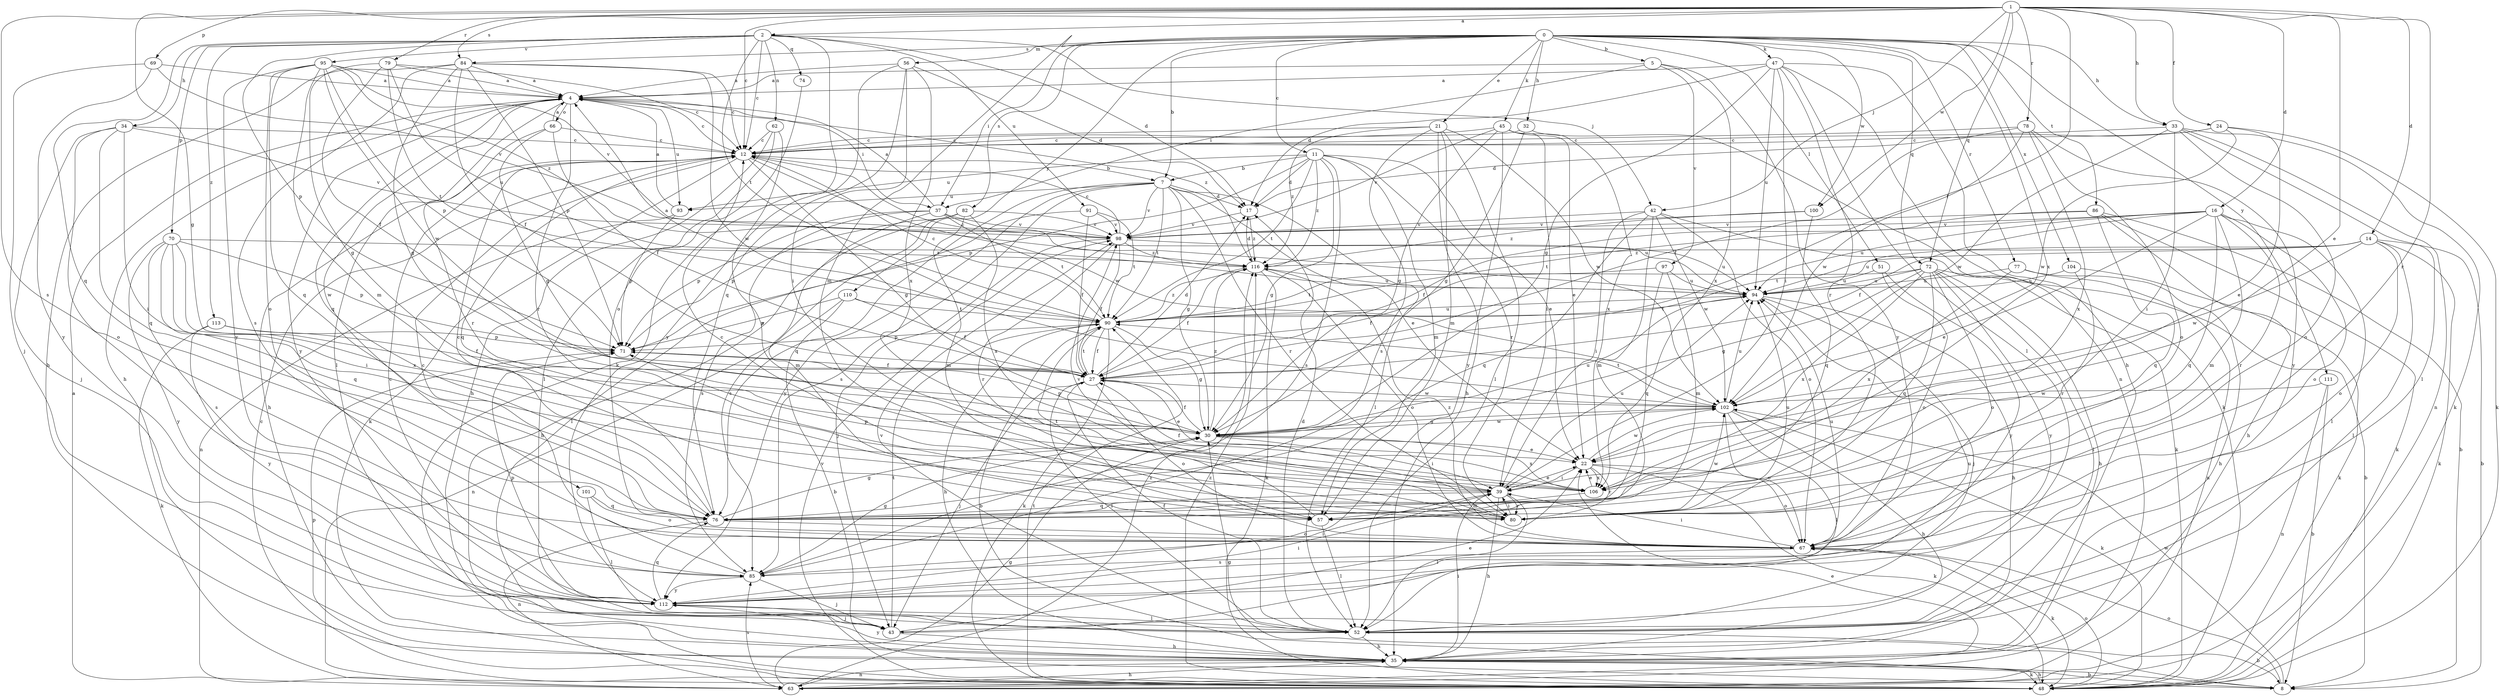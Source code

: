 strict digraph  {
0;
1;
2;
4;
5;
7;
8;
11;
12;
14;
16;
17;
21;
22;
24;
27;
30;
32;
33;
34;
35;
37;
39;
42;
43;
45;
47;
48;
51;
52;
56;
57;
62;
63;
66;
67;
69;
70;
71;
72;
74;
76;
77;
78;
79;
80;
82;
84;
85;
86;
90;
91;
93;
94;
95;
97;
98;
100;
101;
102;
104;
106;
110;
111;
112;
113;
116;
0 -> 5  [label=b];
0 -> 7  [label=b];
0 -> 11  [label=c];
0 -> 21  [label=e];
0 -> 32  [label=h];
0 -> 33  [label=h];
0 -> 37  [label=i];
0 -> 45  [label=k];
0 -> 47  [label=k];
0 -> 51  [label=l];
0 -> 56  [label=m];
0 -> 57  [label=m];
0 -> 72  [label=q];
0 -> 77  [label=r];
0 -> 82  [label=s];
0 -> 84  [label=s];
0 -> 86  [label=t];
0 -> 100  [label=w];
0 -> 104  [label=x];
0 -> 106  [label=x];
0 -> 110  [label=y];
0 -> 111  [label=y];
1 -> 2  [label=a];
1 -> 12  [label=c];
1 -> 14  [label=d];
1 -> 16  [label=d];
1 -> 22  [label=e];
1 -> 24  [label=f];
1 -> 27  [label=f];
1 -> 30  [label=g];
1 -> 33  [label=h];
1 -> 42  [label=j];
1 -> 69  [label=p];
1 -> 72  [label=q];
1 -> 78  [label=r];
1 -> 79  [label=r];
1 -> 80  [label=r];
1 -> 84  [label=s];
1 -> 85  [label=s];
1 -> 100  [label=w];
2 -> 12  [label=c];
2 -> 17  [label=d];
2 -> 34  [label=h];
2 -> 42  [label=j];
2 -> 48  [label=k];
2 -> 62  [label=n];
2 -> 70  [label=p];
2 -> 71  [label=p];
2 -> 74  [label=q];
2 -> 76  [label=q];
2 -> 90  [label=t];
2 -> 91  [label=u];
2 -> 95  [label=v];
2 -> 113  [label=z];
4 -> 12  [label=c];
4 -> 35  [label=h];
4 -> 37  [label=i];
4 -> 52  [label=l];
4 -> 66  [label=o];
4 -> 76  [label=q];
4 -> 80  [label=r];
4 -> 93  [label=u];
4 -> 101  [label=w];
4 -> 112  [label=y];
4 -> 116  [label=z];
5 -> 4  [label=a];
5 -> 37  [label=i];
5 -> 97  [label=v];
5 -> 106  [label=x];
5 -> 112  [label=y];
7 -> 17  [label=d];
7 -> 22  [label=e];
7 -> 30  [label=g];
7 -> 52  [label=l];
7 -> 76  [label=q];
7 -> 80  [label=r];
7 -> 85  [label=s];
7 -> 90  [label=t];
7 -> 93  [label=u];
7 -> 98  [label=v];
7 -> 112  [label=y];
8 -> 30  [label=g];
8 -> 67  [label=o];
8 -> 102  [label=w];
11 -> 7  [label=b];
11 -> 17  [label=d];
11 -> 22  [label=e];
11 -> 30  [label=g];
11 -> 57  [label=m];
11 -> 71  [label=p];
11 -> 80  [label=r];
11 -> 85  [label=s];
11 -> 90  [label=t];
11 -> 93  [label=u];
11 -> 116  [label=z];
12 -> 7  [label=b];
12 -> 30  [label=g];
12 -> 35  [label=h];
12 -> 48  [label=k];
12 -> 76  [label=q];
12 -> 102  [label=w];
14 -> 8  [label=b];
14 -> 48  [label=k];
14 -> 52  [label=l];
14 -> 67  [label=o];
14 -> 90  [label=t];
14 -> 94  [label=u];
14 -> 102  [label=w];
14 -> 116  [label=z];
16 -> 22  [label=e];
16 -> 27  [label=f];
16 -> 52  [label=l];
16 -> 57  [label=m];
16 -> 67  [label=o];
16 -> 76  [label=q];
16 -> 80  [label=r];
16 -> 90  [label=t];
16 -> 94  [label=u];
16 -> 98  [label=v];
17 -> 98  [label=v];
17 -> 116  [label=z];
21 -> 12  [label=c];
21 -> 35  [label=h];
21 -> 52  [label=l];
21 -> 57  [label=m];
21 -> 85  [label=s];
21 -> 102  [label=w];
21 -> 116  [label=z];
22 -> 39  [label=i];
22 -> 48  [label=k];
22 -> 67  [label=o];
22 -> 80  [label=r];
22 -> 102  [label=w];
22 -> 106  [label=x];
24 -> 12  [label=c];
24 -> 17  [label=d];
24 -> 22  [label=e];
24 -> 48  [label=k];
24 -> 102  [label=w];
27 -> 17  [label=d];
27 -> 22  [label=e];
27 -> 43  [label=j];
27 -> 52  [label=l];
27 -> 67  [label=o];
27 -> 90  [label=t];
27 -> 102  [label=w];
30 -> 22  [label=e];
30 -> 27  [label=f];
30 -> 39  [label=i];
30 -> 71  [label=p];
30 -> 94  [label=u];
30 -> 102  [label=w];
30 -> 106  [label=x];
30 -> 116  [label=z];
32 -> 12  [label=c];
32 -> 30  [label=g];
32 -> 48  [label=k];
33 -> 12  [label=c];
33 -> 39  [label=i];
33 -> 48  [label=k];
33 -> 52  [label=l];
33 -> 63  [label=n];
33 -> 67  [label=o];
33 -> 102  [label=w];
34 -> 12  [label=c];
34 -> 39  [label=i];
34 -> 43  [label=j];
34 -> 67  [label=o];
34 -> 76  [label=q];
34 -> 98  [label=v];
35 -> 8  [label=b];
35 -> 39  [label=i];
35 -> 48  [label=k];
35 -> 63  [label=n];
35 -> 112  [label=y];
37 -> 4  [label=a];
37 -> 57  [label=m];
37 -> 71  [label=p];
37 -> 85  [label=s];
37 -> 90  [label=t];
37 -> 94  [label=u];
37 -> 98  [label=v];
39 -> 22  [label=e];
39 -> 27  [label=f];
39 -> 35  [label=h];
39 -> 52  [label=l];
39 -> 76  [label=q];
39 -> 80  [label=r];
39 -> 94  [label=u];
42 -> 39  [label=i];
42 -> 48  [label=k];
42 -> 57  [label=m];
42 -> 67  [label=o];
42 -> 76  [label=q];
42 -> 98  [label=v];
42 -> 102  [label=w];
43 -> 22  [label=e];
43 -> 35  [label=h];
43 -> 90  [label=t];
43 -> 94  [label=u];
45 -> 12  [label=c];
45 -> 22  [label=e];
45 -> 30  [label=g];
45 -> 39  [label=i];
45 -> 98  [label=v];
45 -> 106  [label=x];
45 -> 112  [label=y];
47 -> 4  [label=a];
47 -> 17  [label=d];
47 -> 30  [label=g];
47 -> 35  [label=h];
47 -> 39  [label=i];
47 -> 52  [label=l];
47 -> 63  [label=n];
47 -> 80  [label=r];
47 -> 94  [label=u];
48 -> 12  [label=c];
48 -> 35  [label=h];
48 -> 67  [label=o];
48 -> 71  [label=p];
48 -> 90  [label=t];
48 -> 98  [label=v];
48 -> 116  [label=z];
51 -> 67  [label=o];
51 -> 94  [label=u];
51 -> 112  [label=y];
52 -> 8  [label=b];
52 -> 17  [label=d];
52 -> 27  [label=f];
52 -> 35  [label=h];
52 -> 98  [label=v];
56 -> 4  [label=a];
56 -> 17  [label=d];
56 -> 39  [label=i];
56 -> 76  [label=q];
56 -> 106  [label=x];
56 -> 112  [label=y];
57 -> 52  [label=l];
57 -> 90  [label=t];
62 -> 12  [label=c];
62 -> 35  [label=h];
62 -> 52  [label=l];
62 -> 80  [label=r];
63 -> 4  [label=a];
63 -> 22  [label=e];
63 -> 30  [label=g];
63 -> 35  [label=h];
63 -> 85  [label=s];
63 -> 116  [label=z];
66 -> 4  [label=a];
66 -> 12  [label=c];
66 -> 27  [label=f];
66 -> 30  [label=g];
66 -> 80  [label=r];
67 -> 39  [label=i];
67 -> 48  [label=k];
67 -> 85  [label=s];
67 -> 94  [label=u];
67 -> 116  [label=z];
69 -> 4  [label=a];
69 -> 43  [label=j];
69 -> 98  [label=v];
69 -> 112  [label=y];
70 -> 39  [label=i];
70 -> 71  [label=p];
70 -> 76  [label=q];
70 -> 85  [label=s];
70 -> 106  [label=x];
70 -> 112  [label=y];
70 -> 116  [label=z];
71 -> 27  [label=f];
72 -> 8  [label=b];
72 -> 30  [label=g];
72 -> 35  [label=h];
72 -> 52  [label=l];
72 -> 67  [label=o];
72 -> 76  [label=q];
72 -> 90  [label=t];
72 -> 94  [label=u];
72 -> 106  [label=x];
72 -> 112  [label=y];
74 -> 67  [label=o];
76 -> 12  [label=c];
76 -> 30  [label=g];
76 -> 63  [label=n];
76 -> 67  [label=o];
77 -> 35  [label=h];
77 -> 63  [label=n];
77 -> 94  [label=u];
77 -> 106  [label=x];
78 -> 12  [label=c];
78 -> 27  [label=f];
78 -> 67  [label=o];
78 -> 102  [label=w];
78 -> 106  [label=x];
78 -> 112  [label=y];
79 -> 4  [label=a];
79 -> 12  [label=c];
79 -> 27  [label=f];
79 -> 30  [label=g];
79 -> 90  [label=t];
79 -> 94  [label=u];
80 -> 12  [label=c];
80 -> 39  [label=i];
80 -> 94  [label=u];
80 -> 98  [label=v];
80 -> 102  [label=w];
82 -> 35  [label=h];
82 -> 57  [label=m];
82 -> 71  [label=p];
82 -> 85  [label=s];
82 -> 98  [label=v];
82 -> 106  [label=x];
84 -> 4  [label=a];
84 -> 12  [label=c];
84 -> 27  [label=f];
84 -> 30  [label=g];
84 -> 35  [label=h];
84 -> 71  [label=p];
84 -> 85  [label=s];
84 -> 102  [label=w];
85 -> 12  [label=c];
85 -> 30  [label=g];
85 -> 39  [label=i];
85 -> 43  [label=j];
85 -> 112  [label=y];
86 -> 8  [label=b];
86 -> 27  [label=f];
86 -> 35  [label=h];
86 -> 48  [label=k];
86 -> 76  [label=q];
86 -> 98  [label=v];
90 -> 4  [label=a];
90 -> 8  [label=b];
90 -> 12  [label=c];
90 -> 27  [label=f];
90 -> 30  [label=g];
90 -> 35  [label=h];
90 -> 48  [label=k];
90 -> 71  [label=p];
90 -> 94  [label=u];
90 -> 116  [label=z];
91 -> 27  [label=f];
91 -> 52  [label=l];
91 -> 90  [label=t];
91 -> 98  [label=v];
93 -> 4  [label=a];
93 -> 63  [label=n];
93 -> 71  [label=p];
94 -> 12  [label=c];
94 -> 35  [label=h];
94 -> 43  [label=j];
94 -> 90  [label=t];
95 -> 4  [label=a];
95 -> 57  [label=m];
95 -> 67  [label=o];
95 -> 71  [label=p];
95 -> 76  [label=q];
95 -> 98  [label=v];
95 -> 102  [label=w];
95 -> 112  [label=y];
95 -> 116  [label=z];
97 -> 27  [label=f];
97 -> 57  [label=m];
97 -> 76  [label=q];
97 -> 94  [label=u];
98 -> 12  [label=c];
98 -> 27  [label=f];
98 -> 43  [label=j];
98 -> 80  [label=r];
98 -> 94  [label=u];
98 -> 116  [label=z];
100 -> 76  [label=q];
100 -> 98  [label=v];
100 -> 116  [label=z];
101 -> 52  [label=l];
101 -> 67  [label=o];
101 -> 76  [label=q];
102 -> 30  [label=g];
102 -> 35  [label=h];
102 -> 48  [label=k];
102 -> 52  [label=l];
102 -> 67  [label=o];
102 -> 90  [label=t];
102 -> 94  [label=u];
104 -> 48  [label=k];
104 -> 80  [label=r];
104 -> 94  [label=u];
106 -> 22  [label=e];
106 -> 57  [label=m];
106 -> 71  [label=p];
110 -> 8  [label=b];
110 -> 27  [label=f];
110 -> 63  [label=n];
110 -> 71  [label=p];
110 -> 90  [label=t];
111 -> 8  [label=b];
111 -> 63  [label=n];
111 -> 102  [label=w];
112 -> 12  [label=c];
112 -> 39  [label=i];
112 -> 43  [label=j];
112 -> 52  [label=l];
112 -> 71  [label=p];
112 -> 76  [label=q];
113 -> 27  [label=f];
113 -> 48  [label=k];
113 -> 71  [label=p];
113 -> 112  [label=y];
116 -> 17  [label=d];
116 -> 27  [label=f];
116 -> 48  [label=k];
116 -> 67  [label=o];
116 -> 94  [label=u];
}
